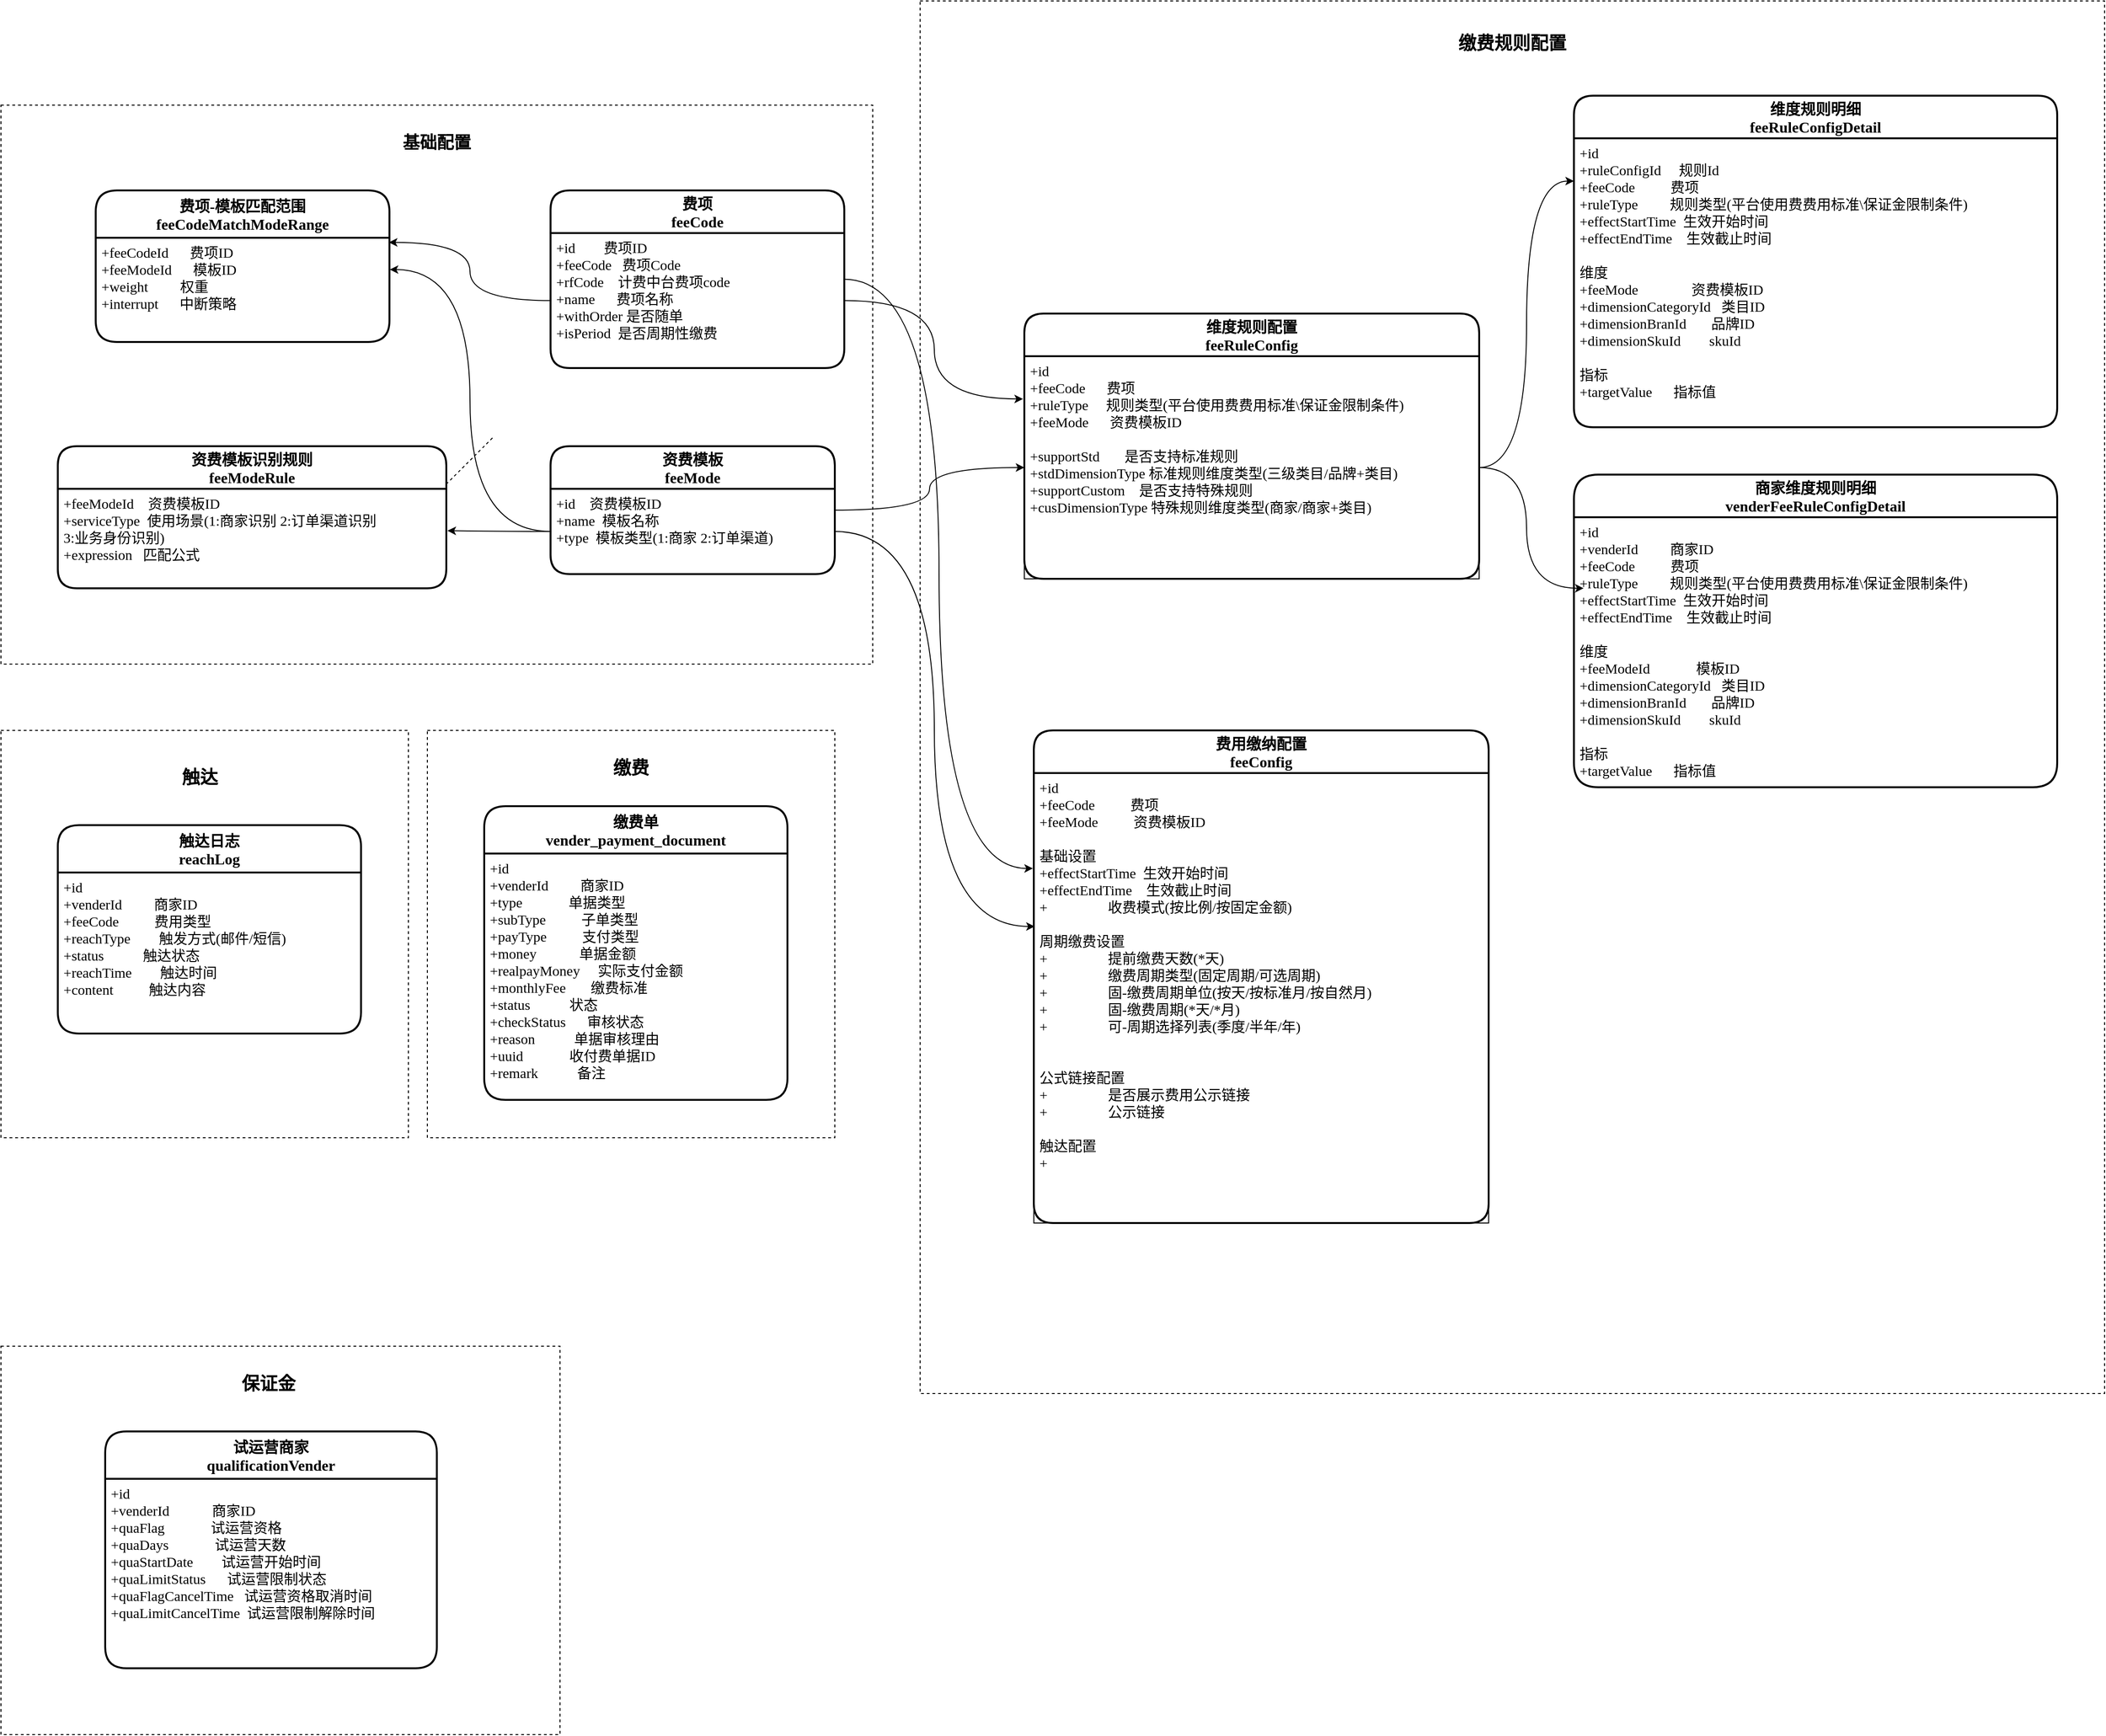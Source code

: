 <mxfile version="20.3.7" type="github">
  <diagram id="R2lEEEUBdFMjLlhIrx00" name="Page-1">
    <mxGraphModel dx="1455" dy="967" grid="1" gridSize="10" guides="1" tooltips="1" connect="1" arrows="1" fold="1" page="1" pageScale="1" pageWidth="850" pageHeight="1100" math="0" shadow="0" extFonts="Permanent Marker^https://fonts.googleapis.com/css?family=Permanent+Marker">
      <root>
        <mxCell id="0" />
        <mxCell id="1" parent="0" />
        <mxCell id="3CExHOjW3m0wOXi1z2jL-79" value="" style="rounded=0;whiteSpace=wrap;html=1;dashed=1;strokeColor=#000000;fontFamily=Menlo;fontSize=16;" vertex="1" parent="1">
          <mxGeometry x="40" y="1630" width="590" height="410" as="geometry" />
        </mxCell>
        <mxCell id="3CExHOjW3m0wOXi1z2jL-76" value="" style="rounded=0;whiteSpace=wrap;html=1;dashed=1;strokeColor=#000000;fontFamily=Menlo;fontSize=19;" vertex="1" parent="1">
          <mxGeometry x="490" y="980" width="430" height="430" as="geometry" />
        </mxCell>
        <mxCell id="3CExHOjW3m0wOXi1z2jL-71" value="" style="rounded=0;whiteSpace=wrap;html=1;dashed=1;strokeColor=#000000;fontFamily=Menlo;fontSize=18;" vertex="1" parent="1">
          <mxGeometry x="1010" y="210" width="1250" height="1470" as="geometry" />
        </mxCell>
        <mxCell id="3CExHOjW3m0wOXi1z2jL-67" value="" style="rounded=0;whiteSpace=wrap;html=1;strokeColor=#000000;fontFamily=Menlo;fontSize=16;dashed=1;" vertex="1" parent="1">
          <mxGeometry x="40" y="320" width="920" height="590" as="geometry" />
        </mxCell>
        <mxCell id="3CExHOjW3m0wOXi1z2jL-21" value="资费模板&#xa;feeMode" style="swimlane;childLayout=stackLayout;horizontal=1;startSize=45;horizontalStack=0;rounded=1;fontSize=16;fontStyle=1;strokeWidth=2;resizeParent=0;resizeLast=1;shadow=0;dashed=0;align=center;fontFamily=Menlo;" vertex="1" parent="1">
          <mxGeometry x="620" y="680" width="300" height="135" as="geometry" />
        </mxCell>
        <mxCell id="3CExHOjW3m0wOXi1z2jL-22" value="+id    资费模板ID&#xa;+name  模板名称&#xa;+type  模板类型(1:商家 2:订单渠道)" style="align=left;strokeColor=none;fillColor=none;spacingLeft=4;fontSize=15;verticalAlign=top;resizable=0;rotatable=0;part=1;fontFamily=Menlo;" vertex="1" parent="3CExHOjW3m0wOXi1z2jL-21">
          <mxGeometry y="45" width="300" height="90" as="geometry" />
        </mxCell>
        <mxCell id="3CExHOjW3m0wOXi1z2jL-25" value="资费模板识别规则&#xa;feeModeRule" style="swimlane;childLayout=stackLayout;horizontal=1;startSize=45;horizontalStack=0;rounded=1;fontSize=16;fontStyle=1;strokeWidth=2;resizeParent=0;resizeLast=1;shadow=0;dashed=0;align=center;fontFamily=Menlo;" vertex="1" parent="1">
          <mxGeometry x="100" y="680" width="410" height="150" as="geometry" />
        </mxCell>
        <mxCell id="3CExHOjW3m0wOXi1z2jL-26" value="+feeModeId    资费模板ID&#xa;+serviceType  使用场景(1:商家识别 2:订单渠道识别 &#xa;3:业务身份识别)&#xa;+expression   匹配公式" style="align=left;strokeColor=none;fillColor=none;spacingLeft=4;fontSize=15;verticalAlign=top;resizable=0;rotatable=0;part=1;fontFamily=Menlo;" vertex="1" parent="3CExHOjW3m0wOXi1z2jL-25">
          <mxGeometry y="45" width="410" height="105" as="geometry" />
        </mxCell>
        <mxCell id="3CExHOjW3m0wOXi1z2jL-28" value="费用缴纳配置&#xa;feeConfig" style="swimlane;childLayout=stackLayout;horizontal=1;startSize=45;horizontalStack=0;rounded=1;fontSize=16;fontStyle=1;strokeWidth=2;resizeParent=0;resizeLast=1;shadow=0;dashed=0;align=center;fontFamily=Menlo;strokeColor=#000000;" vertex="1" parent="1">
          <mxGeometry x="1130" y="980" width="480" height="520" as="geometry" />
        </mxCell>
        <mxCell id="3CExHOjW3m0wOXi1z2jL-29" value="+id&#xa;+feeCode          费项&#xa;+feeMode          资费模板ID&#xa;&#xa;基础设置&#xa;+effectStartTime  生效开始时间&#xa;+effectEndTime    生效截止时间&#xa;+                 收费模式(按比例/按固定金额)&#xa;&#xa;周期缴费设置&#xa;+                 提前缴费天数(*天)&#xa;+                 缴费周期类型(固定周期/可选周期)&#xa;+                 固-缴费周期单位(按天/按标准月/按自然月)&#xa;+                 固-缴费周期(*天/*月)&#xa;+                 可-周期选择列表(季度/半年/年)&#xa;&#xa;&#xa;公式链接配置&#xa;+                 是否展示费用公示链接&#xa;+                 公示链接&#xa;&#xa;触达配置&#xa;+                 &#xa;&#xa;&#xa;" style="align=left;strokeColor=#000000;fillColor=none;spacingLeft=4;fontSize=15;verticalAlign=top;resizable=0;rotatable=0;part=1;fontFamily=Menlo;fontColor=#000000;" vertex="1" parent="3CExHOjW3m0wOXi1z2jL-28">
          <mxGeometry y="45" width="480" height="475" as="geometry" />
        </mxCell>
        <mxCell id="3CExHOjW3m0wOXi1z2jL-65" style="edgeStyle=orthogonalEdgeStyle;curved=1;rounded=0;orthogonalLoop=1;jettySize=auto;html=1;exitX=1;exitY=0.5;exitDx=0;exitDy=0;entryX=-0.002;entryY=0.212;entryDx=0;entryDy=0;entryPerimeter=0;fontFamily=Menlo;fontSize=15;" edge="1" parent="1" source="3CExHOjW3m0wOXi1z2jL-30" target="3CExHOjW3m0wOXi1z2jL-29">
          <mxGeometry relative="1" as="geometry" />
        </mxCell>
        <mxCell id="3CExHOjW3m0wOXi1z2jL-30" value="费项&#xa;feeCode" style="swimlane;childLayout=stackLayout;horizontal=1;startSize=45;horizontalStack=0;rounded=1;fontSize=16;fontStyle=1;strokeWidth=2;resizeParent=0;resizeLast=1;shadow=0;dashed=0;align=center;fontFamily=Menlo;" vertex="1" parent="1">
          <mxGeometry x="620" y="410" width="310" height="187.5" as="geometry" />
        </mxCell>
        <mxCell id="3CExHOjW3m0wOXi1z2jL-31" value="+id        费项ID&#xa;+feeCode   费项Code&#xa;+rfCode    计费中台费项code&#xa;+name      费项名称&#xa;+withOrder 是否随单&#xa;+isPeriod  是否周期性缴费" style="align=left;strokeColor=none;fillColor=none;spacingLeft=4;fontSize=15;verticalAlign=top;resizable=0;rotatable=0;part=1;fontFamily=Menlo;" vertex="1" parent="3CExHOjW3m0wOXi1z2jL-30">
          <mxGeometry y="45" width="310" height="142.5" as="geometry" />
        </mxCell>
        <mxCell id="3CExHOjW3m0wOXi1z2jL-37" value="维度规则明细&#xa;feeRuleConfigDetail" style="swimlane;childLayout=stackLayout;horizontal=1;startSize=45;horizontalStack=0;rounded=1;fontSize=16;fontStyle=1;strokeWidth=2;resizeParent=0;resizeLast=1;shadow=0;dashed=0;align=center;fontFamily=Menlo;" vertex="1" parent="1">
          <mxGeometry x="1700" y="310" width="510" height="350" as="geometry" />
        </mxCell>
        <mxCell id="3CExHOjW3m0wOXi1z2jL-38" value="+id&#xa;+ruleConfigId     规则Id&#xa;+feeCode          费项&#xa;+ruleType         规则类型(平台使用费费用标准\保证金限制条件)&#xa;+effectStartTime  生效开始时间&#xa;+effectEndTime    生效截止时间&#xa;&#xa;维度&#xa;+feeMode               资费模板ID&#xa;+dimensionCategoryId   类目ID&#xa;+dimensionBranId       品牌ID&#xa;+dimensionSkuId        skuId&#xa;&#xa;指标&#xa;+targetValue      指标值" style="align=left;strokeColor=none;fillColor=none;spacingLeft=4;fontSize=15;verticalAlign=top;resizable=0;rotatable=0;part=1;fontFamily=Menlo;" vertex="1" parent="3CExHOjW3m0wOXi1z2jL-37">
          <mxGeometry y="45" width="510" height="305" as="geometry" />
        </mxCell>
        <mxCell id="3CExHOjW3m0wOXi1z2jL-39" value="商家维度规则明细&#xa;venderFeeRuleConfigDetail" style="swimlane;childLayout=stackLayout;horizontal=1;startSize=45;horizontalStack=0;rounded=1;fontSize=16;fontStyle=1;strokeWidth=2;resizeParent=0;resizeLast=1;shadow=0;dashed=0;align=center;fontFamily=Menlo;arcSize=19;" vertex="1" parent="1">
          <mxGeometry x="1700" y="710" width="510" height="330" as="geometry" />
        </mxCell>
        <mxCell id="3CExHOjW3m0wOXi1z2jL-40" value="+id&#xa;+venderId         商家ID&#xa;+feeCode          费项&#xa;+ruleType         规则类型(平台使用费费用标准\保证金限制条件)&#xa;+effectStartTime  生效开始时间&#xa;+effectEndTime    生效截止时间&#xa;&#xa;维度&#xa;+feeModeId             模板ID&#xa;+dimensionCategoryId   类目ID&#xa;+dimensionBranId       品牌ID&#xa;+dimensionSkuId        skuId&#xa;&#xa;指标&#xa;+targetValue      指标值&#xa;" style="align=left;strokeColor=none;fillColor=none;spacingLeft=4;fontSize=15;verticalAlign=top;resizable=0;rotatable=0;part=1;fontFamily=Menlo;" vertex="1" parent="3CExHOjW3m0wOXi1z2jL-39">
          <mxGeometry y="45" width="510" height="285" as="geometry" />
        </mxCell>
        <mxCell id="3CExHOjW3m0wOXi1z2jL-41" value="费项-模板匹配范围&#xa;feeCodeMatchModeRange" style="swimlane;childLayout=stackLayout;horizontal=1;startSize=50;horizontalStack=0;rounded=1;fontSize=16;fontStyle=1;strokeWidth=2;resizeParent=0;resizeLast=1;shadow=0;dashed=0;align=center;strokeColor=#000000;fontFamily=Menlo;" vertex="1" parent="1">
          <mxGeometry x="140" y="410" width="310" height="160" as="geometry" />
        </mxCell>
        <mxCell id="3CExHOjW3m0wOXi1z2jL-42" value="+feeCodeId      费项ID&#xa;+feeModeId      模板ID&#xa;+weight         权重&#xa;+interrupt      中断策略" style="align=left;strokeColor=none;fillColor=none;spacingLeft=4;fontSize=15;verticalAlign=top;resizable=0;rotatable=0;part=1;fontFamily=Menlo;" vertex="1" parent="3CExHOjW3m0wOXi1z2jL-41">
          <mxGeometry y="50" width="310" height="110" as="geometry" />
        </mxCell>
        <mxCell id="3CExHOjW3m0wOXi1z2jL-50" value="维度规则配置&#xa;feeRuleConfig" style="swimlane;childLayout=stackLayout;horizontal=1;startSize=45;horizontalStack=0;rounded=1;fontSize=16;fontStyle=1;strokeWidth=2;resizeParent=0;resizeLast=1;shadow=0;dashed=0;align=center;fontFamily=Menlo;strokeColor=#000000;" vertex="1" parent="1">
          <mxGeometry x="1120" y="540" width="480" height="280" as="geometry" />
        </mxCell>
        <mxCell id="3CExHOjW3m0wOXi1z2jL-51" value="+id&#xa;+feeCode      费项&#xa;+ruleType     规则类型(平台使用费费用标准\保证金限制条件)&#xa;+feeMode      资费模板ID&#xa;&#xa;+supportStd       是否支持标准规则&#xa;+stdDimensionType 标准规则维度类型(三级类目/品牌+类目)&#xa;+supportCustom    是否支持特殊规则&#xa;+cusDimensionType 特殊规则维度类型(商家/商家+类目)&#xa;&#xa;&#xa;" style="align=left;strokeColor=#000000;fillColor=none;spacingLeft=4;fontSize=15;verticalAlign=top;resizable=0;rotatable=0;part=1;fontFamily=Menlo;fontColor=#000000;" vertex="1" parent="3CExHOjW3m0wOXi1z2jL-50">
          <mxGeometry y="45" width="480" height="235" as="geometry" />
        </mxCell>
        <mxCell id="3CExHOjW3m0wOXi1z2jL-52" value="缴费单&#xa;vender_payment_document" style="swimlane;childLayout=stackLayout;horizontal=1;startSize=50;horizontalStack=0;rounded=1;fontSize=16;fontStyle=1;strokeWidth=2;resizeParent=0;resizeLast=1;shadow=0;dashed=0;align=center;strokeColor=#000000;fontFamily=Menlo;" vertex="1" parent="1">
          <mxGeometry x="550" y="1060" width="320" height="310" as="geometry" />
        </mxCell>
        <mxCell id="3CExHOjW3m0wOXi1z2jL-53" value="+id    &#xa;+venderId         商家ID&#xa;+type             单据类型&#xa;+subType          子单类型&#xa;+payType          支付类型&#xa;+money            单据金额&#xa;+realpayMoney     实际支付金额&#xa;+monthlyFee       缴费标准&#xa;+status           状态&#xa;+checkStatus      审核状态&#xa;+reason           单据审核理由&#xa;+uuid             收付费单据ID&#xa;+remark           备注" style="align=left;strokeColor=none;fillColor=none;spacingLeft=4;fontSize=15;verticalAlign=top;resizable=0;rotatable=0;part=1;fontFamily=Menlo;" vertex="1" parent="3CExHOjW3m0wOXi1z2jL-52">
          <mxGeometry y="50" width="320" height="260" as="geometry" />
        </mxCell>
        <mxCell id="3CExHOjW3m0wOXi1z2jL-56" value="试运营商家&#xa;qualificationVender" style="swimlane;childLayout=stackLayout;horizontal=1;startSize=50;horizontalStack=0;rounded=1;fontSize=16;fontStyle=1;strokeWidth=2;resizeParent=0;resizeLast=1;shadow=0;dashed=0;align=center;strokeColor=#000000;fontFamily=Menlo;" vertex="1" parent="1">
          <mxGeometry x="150" y="1720" width="350" height="250" as="geometry" />
        </mxCell>
        <mxCell id="3CExHOjW3m0wOXi1z2jL-57" value="+id&#xa;+venderId            商家ID&#xa;+quaFlag             试运营资格&#xa;+quaDays             试运营天数&#xa;+quaStartDate        试运营开始时间&#xa;+quaLimitStatus      试运营限制状态&#xa;+quaFlagCancelTime   试运营资格取消时间&#xa;+quaLimitCancelTime  试运营限制解除时间" style="align=left;strokeColor=none;fillColor=none;spacingLeft=4;fontSize=15;verticalAlign=top;resizable=0;rotatable=0;part=1;fontFamily=Menlo;" vertex="1" parent="3CExHOjW3m0wOXi1z2jL-56">
          <mxGeometry y="50" width="350" height="200" as="geometry" />
        </mxCell>
        <mxCell id="3CExHOjW3m0wOXi1z2jL-58" style="edgeStyle=orthogonalEdgeStyle;curved=1;rounded=0;orthogonalLoop=1;jettySize=auto;html=1;entryX=0.998;entryY=0.044;entryDx=0;entryDy=0;entryPerimeter=0;fontFamily=Menlo;fontSize=15;" edge="1" parent="1" source="3CExHOjW3m0wOXi1z2jL-31" target="3CExHOjW3m0wOXi1z2jL-42">
          <mxGeometry relative="1" as="geometry" />
        </mxCell>
        <mxCell id="3CExHOjW3m0wOXi1z2jL-59" style="edgeStyle=orthogonalEdgeStyle;curved=1;rounded=0;orthogonalLoop=1;jettySize=auto;html=1;entryX=1.001;entryY=0.305;entryDx=0;entryDy=0;entryPerimeter=0;fontFamily=Menlo;fontSize=15;" edge="1" parent="1" source="3CExHOjW3m0wOXi1z2jL-22" target="3CExHOjW3m0wOXi1z2jL-42">
          <mxGeometry relative="1" as="geometry" />
        </mxCell>
        <mxCell id="3CExHOjW3m0wOXi1z2jL-60" style="edgeStyle=orthogonalEdgeStyle;curved=1;rounded=0;orthogonalLoop=1;jettySize=auto;html=1;entryX=1.003;entryY=0.421;entryDx=0;entryDy=0;entryPerimeter=0;fontFamily=Menlo;fontSize=15;" edge="1" parent="1" source="3CExHOjW3m0wOXi1z2jL-22" target="3CExHOjW3m0wOXi1z2jL-26">
          <mxGeometry relative="1" as="geometry" />
        </mxCell>
        <mxCell id="3CExHOjW3m0wOXi1z2jL-61" style="edgeStyle=orthogonalEdgeStyle;curved=1;rounded=0;orthogonalLoop=1;jettySize=auto;html=1;entryX=-0.003;entryY=0.192;entryDx=0;entryDy=0;entryPerimeter=0;fontFamily=Menlo;fontSize=15;" edge="1" parent="1" source="3CExHOjW3m0wOXi1z2jL-31" target="3CExHOjW3m0wOXi1z2jL-51">
          <mxGeometry relative="1" as="geometry" />
        </mxCell>
        <mxCell id="3CExHOjW3m0wOXi1z2jL-62" style="edgeStyle=orthogonalEdgeStyle;curved=1;rounded=0;orthogonalLoop=1;jettySize=auto;html=1;exitX=1;exitY=0.25;exitDx=0;exitDy=0;fontFamily=Menlo;fontSize=15;" edge="1" parent="1" source="3CExHOjW3m0wOXi1z2jL-22" target="3CExHOjW3m0wOXi1z2jL-51">
          <mxGeometry relative="1" as="geometry" />
        </mxCell>
        <mxCell id="3CExHOjW3m0wOXi1z2jL-63" style="edgeStyle=orthogonalEdgeStyle;curved=1;rounded=0;orthogonalLoop=1;jettySize=auto;html=1;entryX=0;entryY=0.148;entryDx=0;entryDy=0;entryPerimeter=0;fontFamily=Menlo;fontSize=15;" edge="1" parent="1" source="3CExHOjW3m0wOXi1z2jL-51" target="3CExHOjW3m0wOXi1z2jL-38">
          <mxGeometry relative="1" as="geometry" />
        </mxCell>
        <mxCell id="3CExHOjW3m0wOXi1z2jL-64" style="edgeStyle=orthogonalEdgeStyle;curved=1;rounded=0;orthogonalLoop=1;jettySize=auto;html=1;entryX=0.02;entryY=0.263;entryDx=0;entryDy=0;entryPerimeter=0;fontFamily=Menlo;fontSize=15;" edge="1" parent="1" source="3CExHOjW3m0wOXi1z2jL-51" target="3CExHOjW3m0wOXi1z2jL-40">
          <mxGeometry relative="1" as="geometry" />
        </mxCell>
        <mxCell id="3CExHOjW3m0wOXi1z2jL-66" style="edgeStyle=orthogonalEdgeStyle;curved=1;rounded=0;orthogonalLoop=1;jettySize=auto;html=1;exitX=1;exitY=0.5;exitDx=0;exitDy=0;entryX=0.002;entryY=0.341;entryDx=0;entryDy=0;entryPerimeter=0;fontFamily=Menlo;fontSize=15;" edge="1" parent="1" source="3CExHOjW3m0wOXi1z2jL-22" target="3CExHOjW3m0wOXi1z2jL-29">
          <mxGeometry relative="1" as="geometry" />
        </mxCell>
        <mxCell id="3CExHOjW3m0wOXi1z2jL-68" value="" style="endArrow=none;dashed=1;html=1;rounded=0;fontFamily=Menlo;fontSize=16;curved=1;" edge="1" parent="1">
          <mxGeometry width="50" height="50" relative="1" as="geometry">
            <mxPoint x="510" y="720" as="sourcePoint" />
            <mxPoint x="560" y="670" as="targetPoint" />
          </mxGeometry>
        </mxCell>
        <mxCell id="3CExHOjW3m0wOXi1z2jL-70" value="&lt;b&gt;&lt;font style=&quot;font-size: 18px;&quot;&gt;基础配置&lt;/font&gt;&lt;/b&gt;" style="text;html=1;strokeColor=none;fillColor=none;align=center;verticalAlign=middle;whiteSpace=wrap;rounded=0;dashed=1;fontFamily=Menlo;fontSize=16;" vertex="1" parent="1">
          <mxGeometry x="435" y="340" width="130" height="40" as="geometry" />
        </mxCell>
        <mxCell id="3CExHOjW3m0wOXi1z2jL-72" value="&lt;b&gt;&lt;font style=&quot;font-size: 19px;&quot;&gt;缴费规则配置&lt;/font&gt;&lt;/b&gt;" style="text;html=1;strokeColor=none;fillColor=none;align=center;verticalAlign=middle;whiteSpace=wrap;rounded=0;dashed=1;fontFamily=Menlo;fontSize=18;" vertex="1" parent="1">
          <mxGeometry x="1560" y="240" width="150" height="30" as="geometry" />
        </mxCell>
        <mxCell id="3CExHOjW3m0wOXi1z2jL-75" value="" style="rounded=0;whiteSpace=wrap;html=1;dashed=1;strokeColor=#000000;fontFamily=Menlo;fontSize=19;" vertex="1" parent="1">
          <mxGeometry x="40" y="980" width="430" height="430" as="geometry" />
        </mxCell>
        <mxCell id="3CExHOjW3m0wOXi1z2jL-73" value="触达日志&#xa;reachLog" style="swimlane;childLayout=stackLayout;horizontal=1;startSize=50;horizontalStack=0;rounded=1;fontSize=16;fontStyle=1;strokeWidth=2;resizeParent=0;resizeLast=1;shadow=0;dashed=0;align=center;strokeColor=#000000;fontFamily=Menlo;" vertex="1" parent="1">
          <mxGeometry x="100" y="1080" width="320" height="220" as="geometry" />
        </mxCell>
        <mxCell id="3CExHOjW3m0wOXi1z2jL-74" value="+id    &#xa;+venderId         商家ID&#xa;+feeCode          费用类型&#xa;+reachType        触发方式(邮件/短信)&#xa;+status           触达状态&#xa;+reachTime        触达时间&#xa;+content          触达内容&#xa;" style="align=left;strokeColor=none;fillColor=none;spacingLeft=4;fontSize=15;verticalAlign=top;resizable=0;rotatable=0;part=1;fontFamily=Menlo;" vertex="1" parent="3CExHOjW3m0wOXi1z2jL-73">
          <mxGeometry y="50" width="320" height="170" as="geometry" />
        </mxCell>
        <mxCell id="3CExHOjW3m0wOXi1z2jL-77" value="&lt;b&gt;触达&lt;/b&gt;" style="text;html=1;strokeColor=none;fillColor=none;align=center;verticalAlign=middle;whiteSpace=wrap;rounded=0;dashed=1;fontFamily=Menlo;fontSize=19;" vertex="1" parent="1">
          <mxGeometry x="190" y="1010" width="120" height="40" as="geometry" />
        </mxCell>
        <mxCell id="3CExHOjW3m0wOXi1z2jL-78" value="&lt;b&gt;缴费&lt;/b&gt;" style="text;html=1;strokeColor=none;fillColor=none;align=center;verticalAlign=middle;whiteSpace=wrap;rounded=0;dashed=1;fontFamily=Menlo;fontSize=19;" vertex="1" parent="1">
          <mxGeometry x="645" y="1000" width="120" height="40" as="geometry" />
        </mxCell>
        <mxCell id="3CExHOjW3m0wOXi1z2jL-80" value="&lt;b style=&quot;font-size: 19px;&quot;&gt;&lt;font style=&quot;font-size: 19px;&quot;&gt;保证金&lt;/font&gt;&lt;/b&gt;" style="text;html=1;strokeColor=none;fillColor=none;align=center;verticalAlign=middle;whiteSpace=wrap;rounded=0;dashed=1;fontFamily=Menlo;fontSize=19;" vertex="1" parent="1">
          <mxGeometry x="275" y="1650" width="95" height="40" as="geometry" />
        </mxCell>
      </root>
    </mxGraphModel>
  </diagram>
</mxfile>
